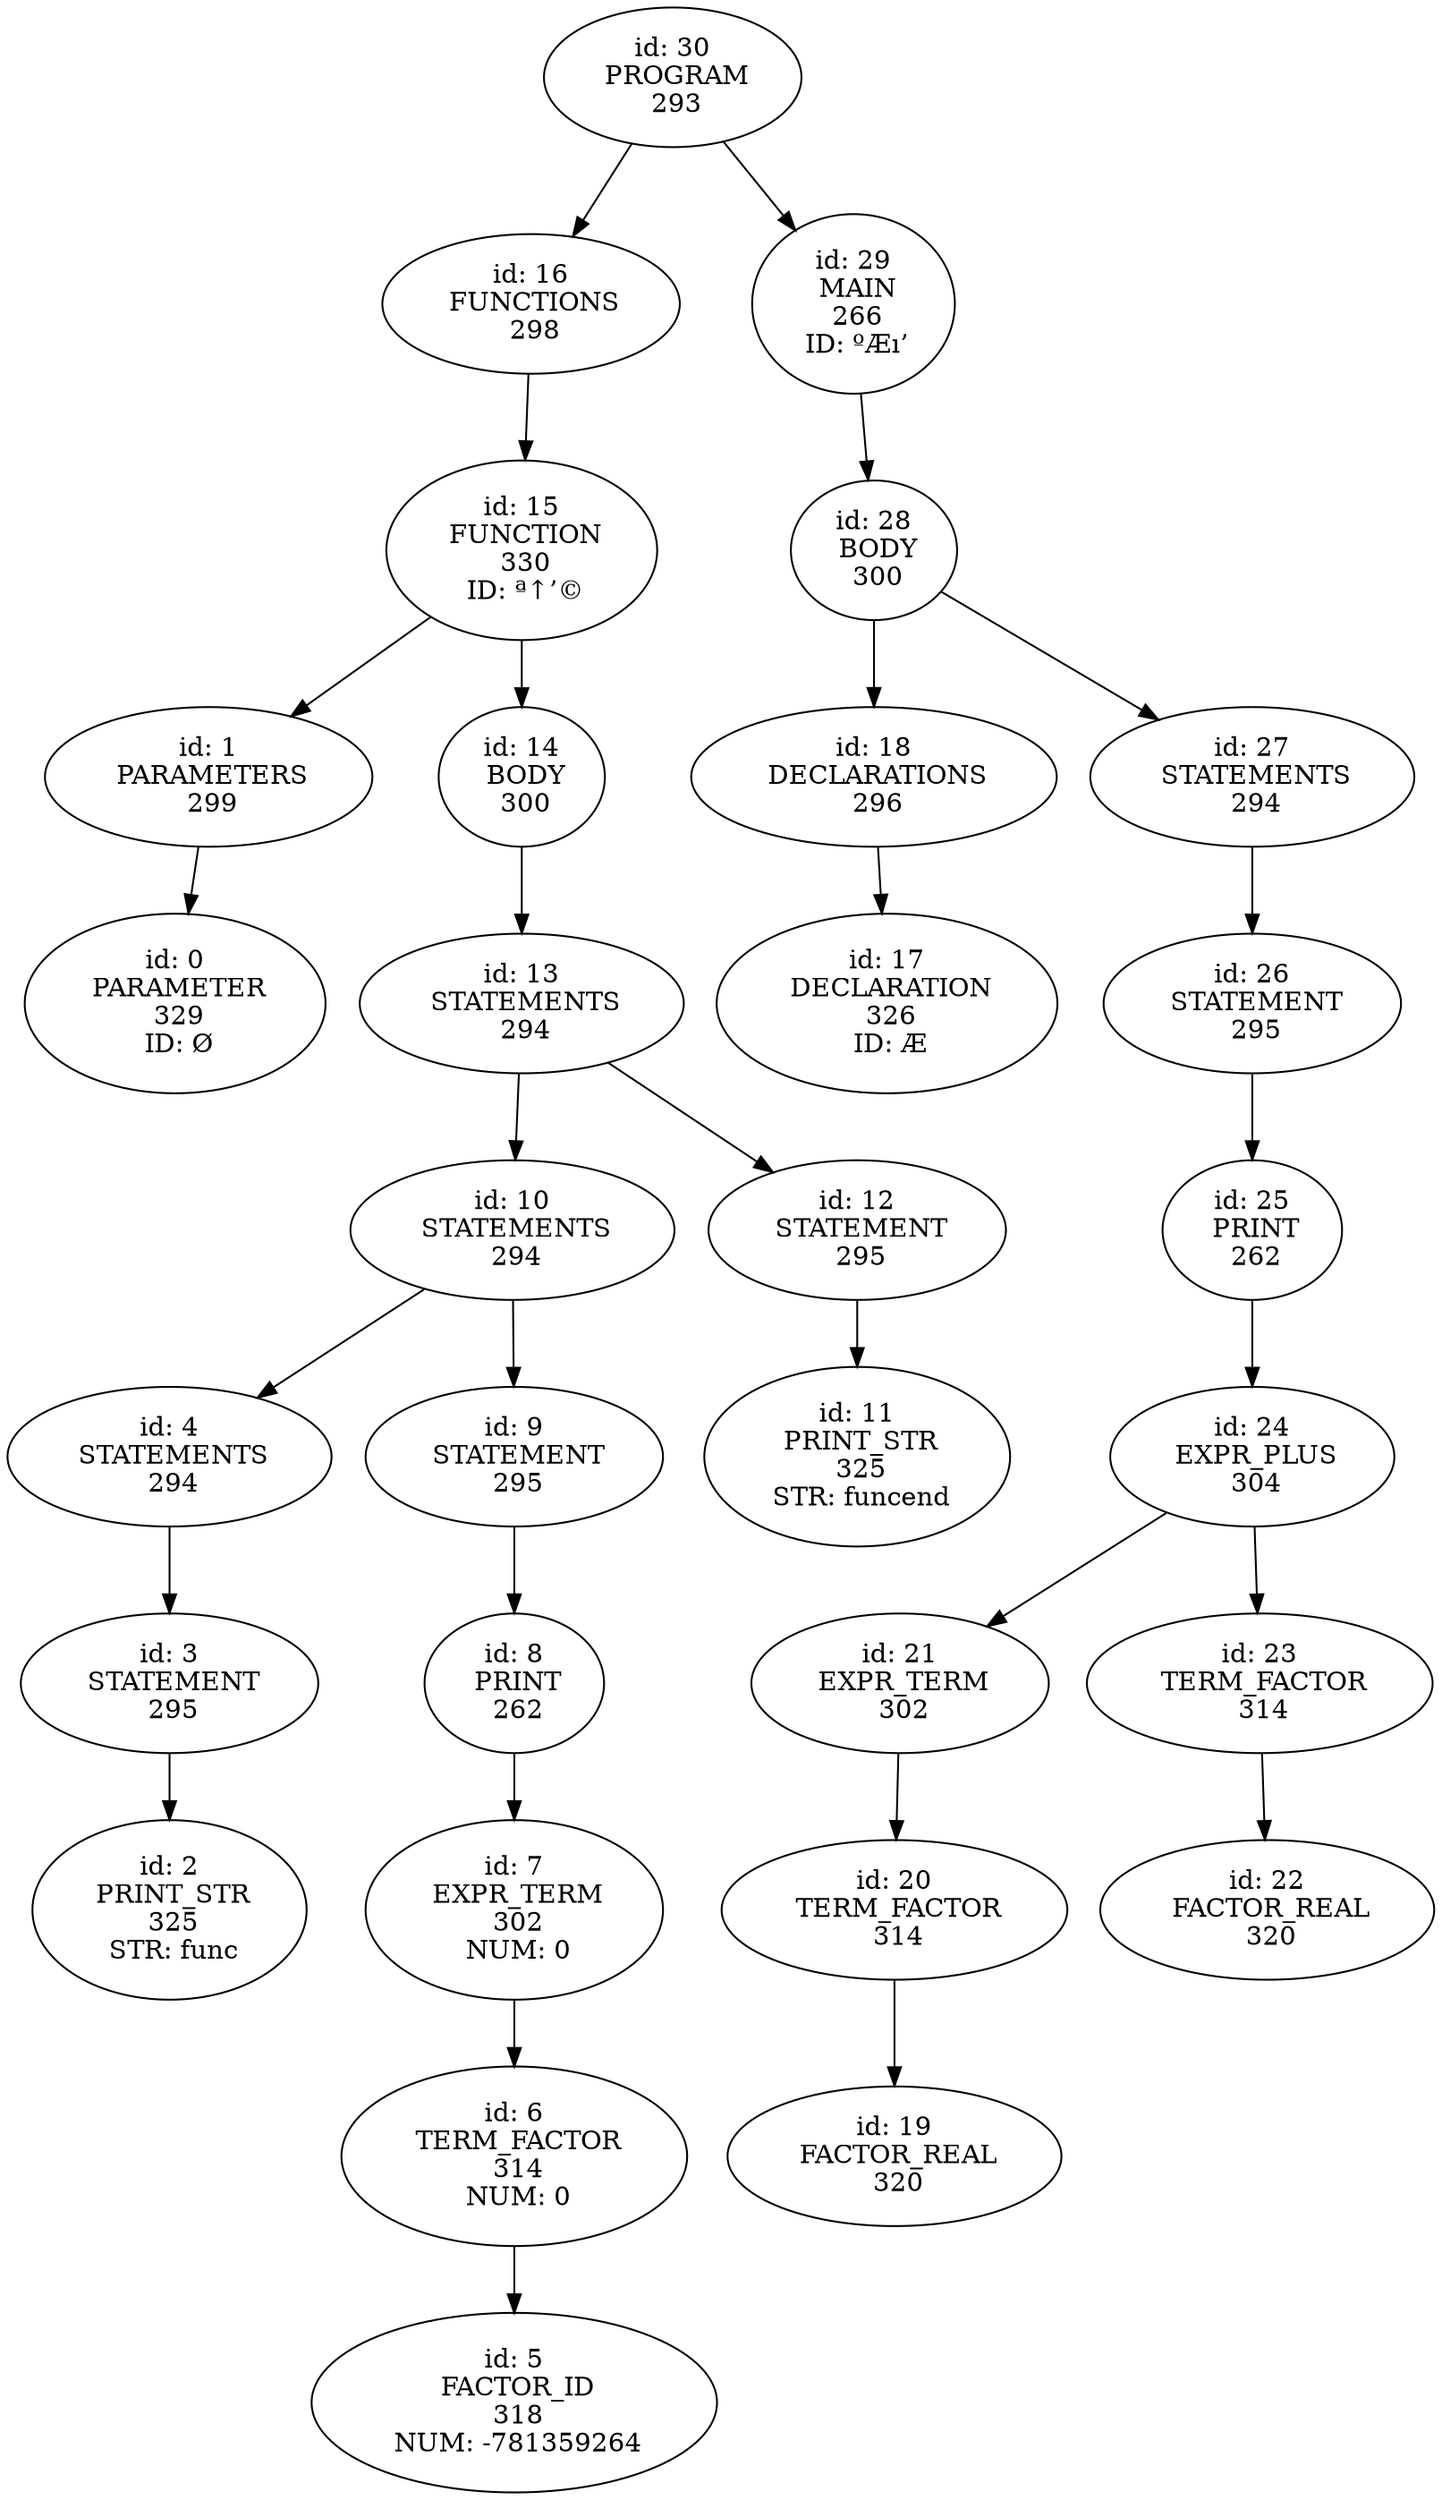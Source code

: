 digraph ast {
n30 [label="id: 30
 PROGRAM
 293"];
n30 -> n16;
n16 [label="id: 16
 FUNCTIONS
 298"];
n16 -> n15;
n15 [label="id: 15
 FUNCTION
 330
 ID: ª↑’©"];
n15 -> n1;
n1 [label="id: 1
 PARAMETERS
 299"];
n1 -> n0;
n0 [label="id: 0
 PARAMETER
 329
 ID: Ø"];
n15 -> n14;
n14 [label="id: 14
 BODY
 300"];
n14 -> n13;
n13 [label="id: 13
 STATEMENTS
 294"];
n13 -> n10;
n10 [label="id: 10
 STATEMENTS
 294"];
n10 -> n4;
n4 [label="id: 4
 STATEMENTS
 294"];
n4 -> n3;
n3 [label="id: 3
 STATEMENT
 295"];
n3 -> n2;
n2 [label="id: 2
 PRINT_STR
 325
 STR: func"];
n10 -> n9;
n9 [label="id: 9
 STATEMENT
 295"];
n9 -> n8;
n8 [label="id: 8
 PRINT
 262"];
n8 -> n7;
n7 [label="id: 7
 EXPR_TERM
 302
 NUM: 0"];
n7 -> n6;
n6 [label="id: 6
 TERM_FACTOR
 314
 NUM: 0"];
n6 -> n5;
n5 [label="id: 5
 FACTOR_ID
 318
 NUM: -781359264"];
n13 -> n12;
n12 [label="id: 12
 STATEMENT
 295"];
n12 -> n11;
n11 [label="id: 11
 PRINT_STR
 325
 STR: funcend
"];
n30 -> n29;
n29 [label="id: 29
 MAIN
 266
 ID: ºÆı’"];
n29 -> n28;
n28 [label="id: 28
 BODY
 300"];
n28 -> n18;
n18 [label="id: 18
 DECLARATIONS
 296"];
n18 -> n17;
n17 [label="id: 17
 DECLARATION
 326
 ID: Æ"];
n28 -> n27;
n27 [label="id: 27
 STATEMENTS
 294"];
n27 -> n26;
n26 [label="id: 26
 STATEMENT
 295"];
n26 -> n25;
n25 [label="id: 25
 PRINT
 262"];
n25 -> n24;
n24 [label="id: 24
 EXPR_PLUS
 304"];
n24 -> n21;
n21 [label="id: 21
 EXPR_TERM
 302"];
n21 -> n20;
n20 [label="id: 20
 TERM_FACTOR
 314"];
n20 -> n19;
n19 [label="id: 19
 FACTOR_REAL
 320"];
n24 -> n23;
n23 [label="id: 23
 TERM_FACTOR
 314"];
n23 -> n22;
n22 [label="id: 22
 FACTOR_REAL
 320"];
}
